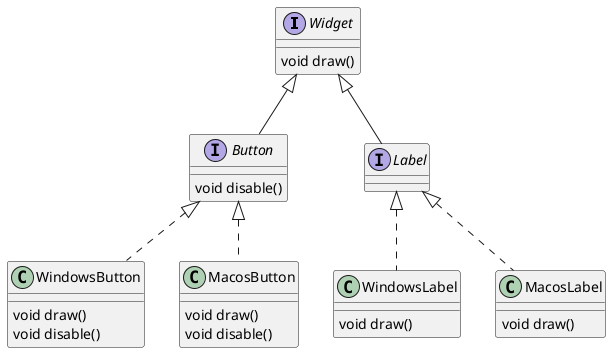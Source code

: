 @startuml
'https://plantuml.com/class-diagram

interface Widget {
    void draw()
}

interface Button extends Widget {
    void disable()
}

interface Label extends Widget

class WindowsButton implements Button {
    void draw()
    void disable()
}
class MacosButton implements Button {
    void draw()
    void disable()
}

class WindowsLabel implements Label {
    void draw()
}
class MacosLabel implements Label {
    void draw()
}


@enduml